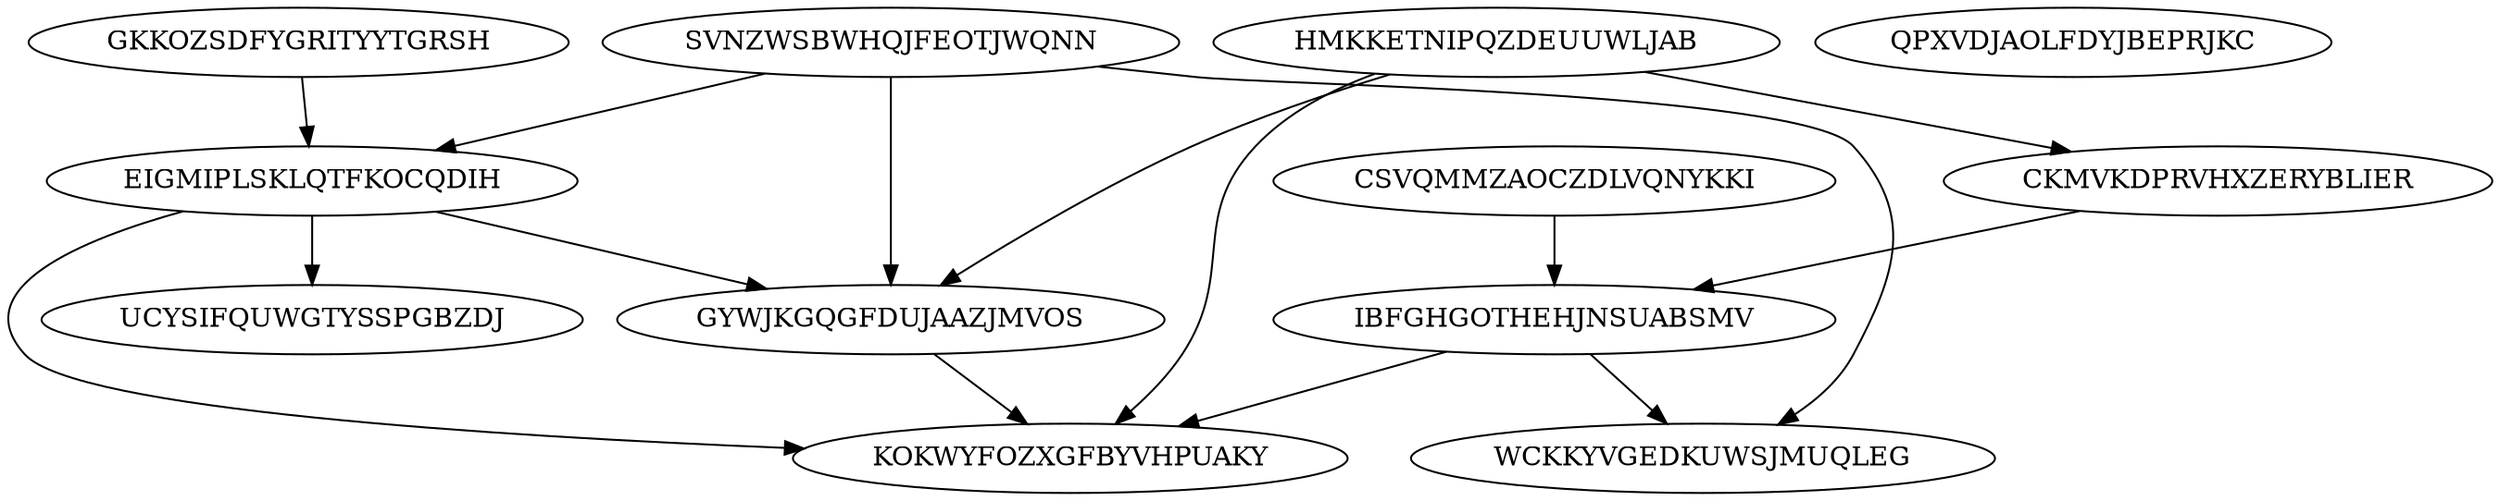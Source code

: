 digraph "N12M15" {
	HMKKETNIPQZDEUUWLJAB			[Weight=12, Start=0, Processor=1];
	GKKOZSDFYGRITYYTGRSH			[Weight=18, Start=12, Processor=1];
	CSVQMMZAOCZDLVQNYKKI			[Weight=18, Start=0, Processor=2];
	SVNZWSBWHQJFEOTJWQNN			[Weight=19, Start=0, Processor=3];
	EIGMIPLSKLQTFKOCQDIH			[Weight=10, Start=33, Processor=1];
	CKMVKDPRVHXZERYBLIER			[Weight=11, Start=24, Processor=2];
	IBFGHGOTHEHJNSUABSMV			[Weight=11, Start=35, Processor=2];
	WCKKYVGEDKUWSJMUQLEG			[Weight=17, Start=46, Processor=2];
	UCYSIFQUWGTYSSPGBZDJ			[Weight=16, Start=54, Processor=3];
	GYWJKGQGFDUJAAZJMVOS			[Weight=18, Start=43, Processor=1];
	KOKWYFOZXGFBYVHPUAKY			[Weight=17, Start=61, Processor=1];
	QPXVDJAOLFDYJBEPRJKC			[Weight=17, Start=0, Processor=4];
	GYWJKGQGFDUJAAZJMVOS -> KOKWYFOZXGFBYVHPUAKY		[Weight=16];
	HMKKETNIPQZDEUUWLJAB -> CKMVKDPRVHXZERYBLIER		[Weight=12];
	EIGMIPLSKLQTFKOCQDIH -> KOKWYFOZXGFBYVHPUAKY		[Weight=19];
	CSVQMMZAOCZDLVQNYKKI -> IBFGHGOTHEHJNSUABSMV		[Weight=13];
	IBFGHGOTHEHJNSUABSMV -> KOKWYFOZXGFBYVHPUAKY		[Weight=12];
	SVNZWSBWHQJFEOTJWQNN -> GYWJKGQGFDUJAAZJMVOS		[Weight=20];
	EIGMIPLSKLQTFKOCQDIH -> UCYSIFQUWGTYSSPGBZDJ		[Weight=11];
	CKMVKDPRVHXZERYBLIER -> IBFGHGOTHEHJNSUABSMV		[Weight=18];
	SVNZWSBWHQJFEOTJWQNN -> WCKKYVGEDKUWSJMUQLEG		[Weight=10];
	GKKOZSDFYGRITYYTGRSH -> EIGMIPLSKLQTFKOCQDIH		[Weight=17];
	IBFGHGOTHEHJNSUABSMV -> WCKKYVGEDKUWSJMUQLEG		[Weight=14];
	HMKKETNIPQZDEUUWLJAB -> KOKWYFOZXGFBYVHPUAKY		[Weight=14];
	HMKKETNIPQZDEUUWLJAB -> GYWJKGQGFDUJAAZJMVOS		[Weight=16];
	SVNZWSBWHQJFEOTJWQNN -> EIGMIPLSKLQTFKOCQDIH		[Weight=14];
	EIGMIPLSKLQTFKOCQDIH -> GYWJKGQGFDUJAAZJMVOS		[Weight=11];
}
